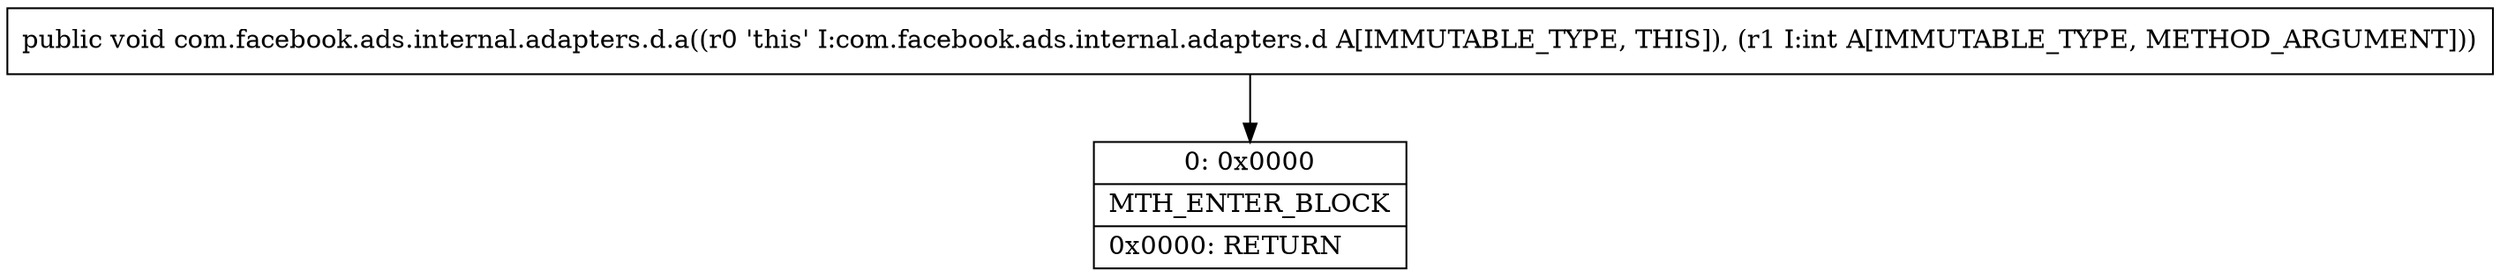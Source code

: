 digraph "CFG forcom.facebook.ads.internal.adapters.d.a(I)V" {
Node_0 [shape=record,label="{0\:\ 0x0000|MTH_ENTER_BLOCK\l|0x0000: RETURN   \l}"];
MethodNode[shape=record,label="{public void com.facebook.ads.internal.adapters.d.a((r0 'this' I:com.facebook.ads.internal.adapters.d A[IMMUTABLE_TYPE, THIS]), (r1 I:int A[IMMUTABLE_TYPE, METHOD_ARGUMENT])) }"];
MethodNode -> Node_0;
}

